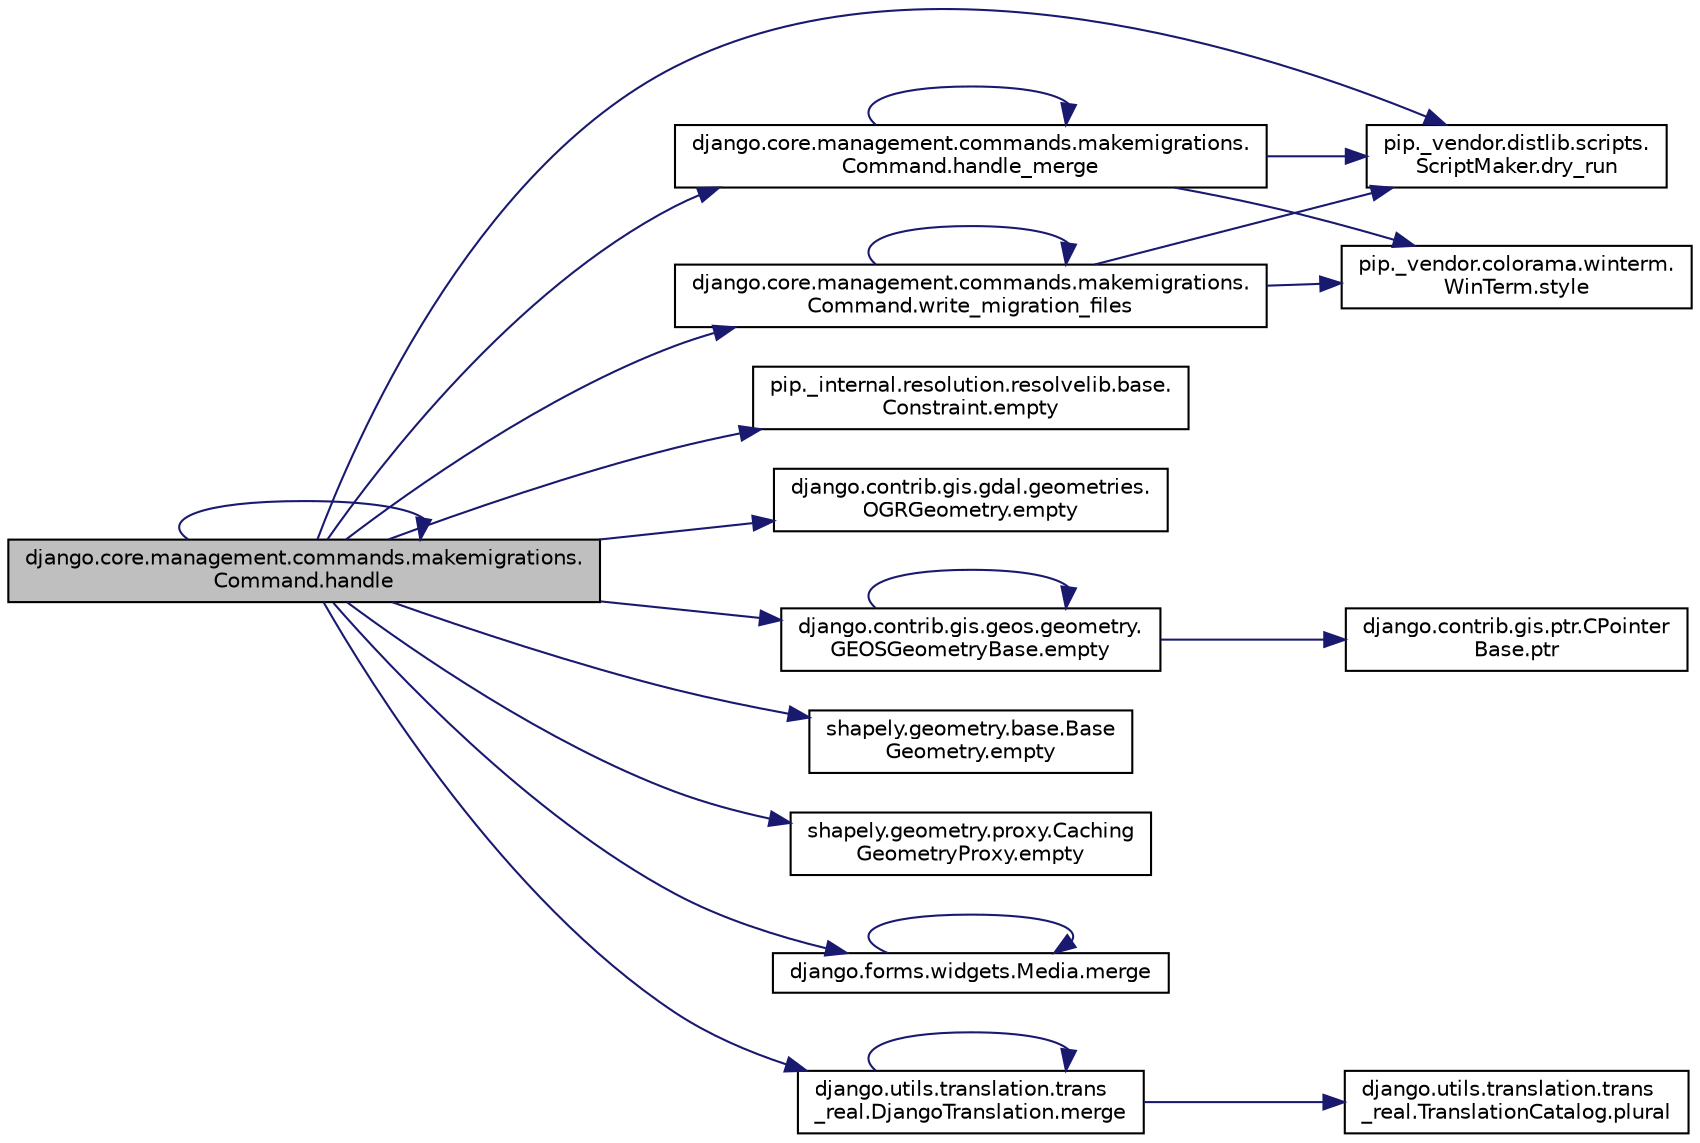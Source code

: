 digraph "django.core.management.commands.makemigrations.Command.handle"
{
 // LATEX_PDF_SIZE
  edge [fontname="Helvetica",fontsize="10",labelfontname="Helvetica",labelfontsize="10"];
  node [fontname="Helvetica",fontsize="10",shape=record];
  rankdir="LR";
  Node1 [label="django.core.management.commands.makemigrations.\lCommand.handle",height=0.2,width=0.4,color="black", fillcolor="grey75", style="filled", fontcolor="black",tooltip=" "];
  Node1 -> Node2 [color="midnightblue",fontsize="10",style="solid",fontname="Helvetica"];
  Node2 [label="pip._vendor.distlib.scripts.\lScriptMaker.dry_run",height=0.2,width=0.4,color="black", fillcolor="white", style="filled",URL="$de/dcc/classpip_1_1__vendor_1_1distlib_1_1scripts_1_1_script_maker.html#ab788624a4b1688e66c95f02b42674a4f",tooltip=" "];
  Node1 -> Node3 [color="midnightblue",fontsize="10",style="solid",fontname="Helvetica"];
  Node3 [label="pip._internal.resolution.resolvelib.base.\lConstraint.empty",height=0.2,width=0.4,color="black", fillcolor="white", style="filled",URL="$d8/d15/classpip_1_1__internal_1_1resolution_1_1resolvelib_1_1base_1_1_constraint.html#a11bb770b1b5834537a0615bda63df18a",tooltip=" "];
  Node1 -> Node4 [color="midnightblue",fontsize="10",style="solid",fontname="Helvetica"];
  Node4 [label="django.contrib.gis.gdal.geometries.\lOGRGeometry.empty",height=0.2,width=0.4,color="black", fillcolor="white", style="filled",URL="$dd/d78/classdjango_1_1contrib_1_1gis_1_1gdal_1_1geometries_1_1_o_g_r_geometry.html#ad7af98bba07ce4b2cb52d5678d71e585",tooltip=" "];
  Node1 -> Node5 [color="midnightblue",fontsize="10",style="solid",fontname="Helvetica"];
  Node5 [label="django.contrib.gis.geos.geometry.\lGEOSGeometryBase.empty",height=0.2,width=0.4,color="black", fillcolor="white", style="filled",URL="$d0/d97/classdjango_1_1contrib_1_1gis_1_1geos_1_1geometry_1_1_g_e_o_s_geometry_base.html#a64f08f6a859b1eb5df142f31948a617d",tooltip=" "];
  Node5 -> Node5 [color="midnightblue",fontsize="10",style="solid",fontname="Helvetica"];
  Node5 -> Node6 [color="midnightblue",fontsize="10",style="solid",fontname="Helvetica"];
  Node6 [label="django.contrib.gis.ptr.CPointer\lBase.ptr",height=0.2,width=0.4,color="black", fillcolor="white", style="filled",URL="$da/dc5/classdjango_1_1contrib_1_1gis_1_1ptr_1_1_c_pointer_base.html#a234177319d249573c7dd6508c5ca9095",tooltip=" "];
  Node1 -> Node7 [color="midnightblue",fontsize="10",style="solid",fontname="Helvetica"];
  Node7 [label="shapely.geometry.base.Base\lGeometry.empty",height=0.2,width=0.4,color="black", fillcolor="white", style="filled",URL="$db/d41/classshapely_1_1geometry_1_1base_1_1_base_geometry.html#a6a61590d138cd79f12ba211b96e96e11",tooltip=" "];
  Node1 -> Node8 [color="midnightblue",fontsize="10",style="solid",fontname="Helvetica"];
  Node8 [label="shapely.geometry.proxy.Caching\lGeometryProxy.empty",height=0.2,width=0.4,color="black", fillcolor="white", style="filled",URL="$d4/d62/classshapely_1_1geometry_1_1proxy_1_1_caching_geometry_proxy.html#a7e0a4fbab91c6f6fc9406dc1c2d2b346",tooltip=" "];
  Node1 -> Node1 [color="midnightblue",fontsize="10",style="solid",fontname="Helvetica"];
  Node1 -> Node9 [color="midnightblue",fontsize="10",style="solid",fontname="Helvetica"];
  Node9 [label="django.core.management.commands.makemigrations.\lCommand.handle_merge",height=0.2,width=0.4,color="black", fillcolor="white", style="filled",URL="$da/d20/classdjango_1_1core_1_1management_1_1commands_1_1makemigrations_1_1_command.html#a734b1a8f21a2338a8afca5ee879398b9",tooltip=" "];
  Node9 -> Node2 [color="midnightblue",fontsize="10",style="solid",fontname="Helvetica"];
  Node9 -> Node9 [color="midnightblue",fontsize="10",style="solid",fontname="Helvetica"];
  Node9 -> Node10 [color="midnightblue",fontsize="10",style="solid",fontname="Helvetica"];
  Node10 [label="pip._vendor.colorama.winterm.\lWinTerm.style",height=0.2,width=0.4,color="black", fillcolor="white", style="filled",URL="$dc/da2/classpip_1_1__vendor_1_1colorama_1_1winterm_1_1_win_term.html#ab85bf790ea333b6e852dd673dfed56f5",tooltip=" "];
  Node1 -> Node11 [color="midnightblue",fontsize="10",style="solid",fontname="Helvetica"];
  Node11 [label="django.forms.widgets.Media.merge",height=0.2,width=0.4,color="black", fillcolor="white", style="filled",URL="$d8/d46/classdjango_1_1forms_1_1widgets_1_1_media.html#a5a9774464a5353dcd61cd393dd71fd03",tooltip=" "];
  Node11 -> Node11 [color="midnightblue",fontsize="10",style="solid",fontname="Helvetica"];
  Node1 -> Node12 [color="midnightblue",fontsize="10",style="solid",fontname="Helvetica"];
  Node12 [label="django.utils.translation.trans\l_real.DjangoTranslation.merge",height=0.2,width=0.4,color="black", fillcolor="white", style="filled",URL="$d1/d65/classdjango_1_1utils_1_1translation_1_1trans__real_1_1_django_translation.html#a6dd900d20105d28f8f7c38353a0af8f6",tooltip=" "];
  Node12 -> Node12 [color="midnightblue",fontsize="10",style="solid",fontname="Helvetica"];
  Node12 -> Node13 [color="midnightblue",fontsize="10",style="solid",fontname="Helvetica"];
  Node13 [label="django.utils.translation.trans\l_real.TranslationCatalog.plural",height=0.2,width=0.4,color="black", fillcolor="white", style="filled",URL="$dd/d59/classdjango_1_1utils_1_1translation_1_1trans__real_1_1_translation_catalog.html#ae3ad0379defc2a52878ca57d0cfa1335",tooltip=" "];
  Node1 -> Node14 [color="midnightblue",fontsize="10",style="solid",fontname="Helvetica"];
  Node14 [label="django.core.management.commands.makemigrations.\lCommand.write_migration_files",height=0.2,width=0.4,color="black", fillcolor="white", style="filled",URL="$da/d20/classdjango_1_1core_1_1management_1_1commands_1_1makemigrations_1_1_command.html#a5c4a72779ebf996d211f03be814579cd",tooltip=" "];
  Node14 -> Node2 [color="midnightblue",fontsize="10",style="solid",fontname="Helvetica"];
  Node14 -> Node10 [color="midnightblue",fontsize="10",style="solid",fontname="Helvetica"];
  Node14 -> Node14 [color="midnightblue",fontsize="10",style="solid",fontname="Helvetica"];
}
